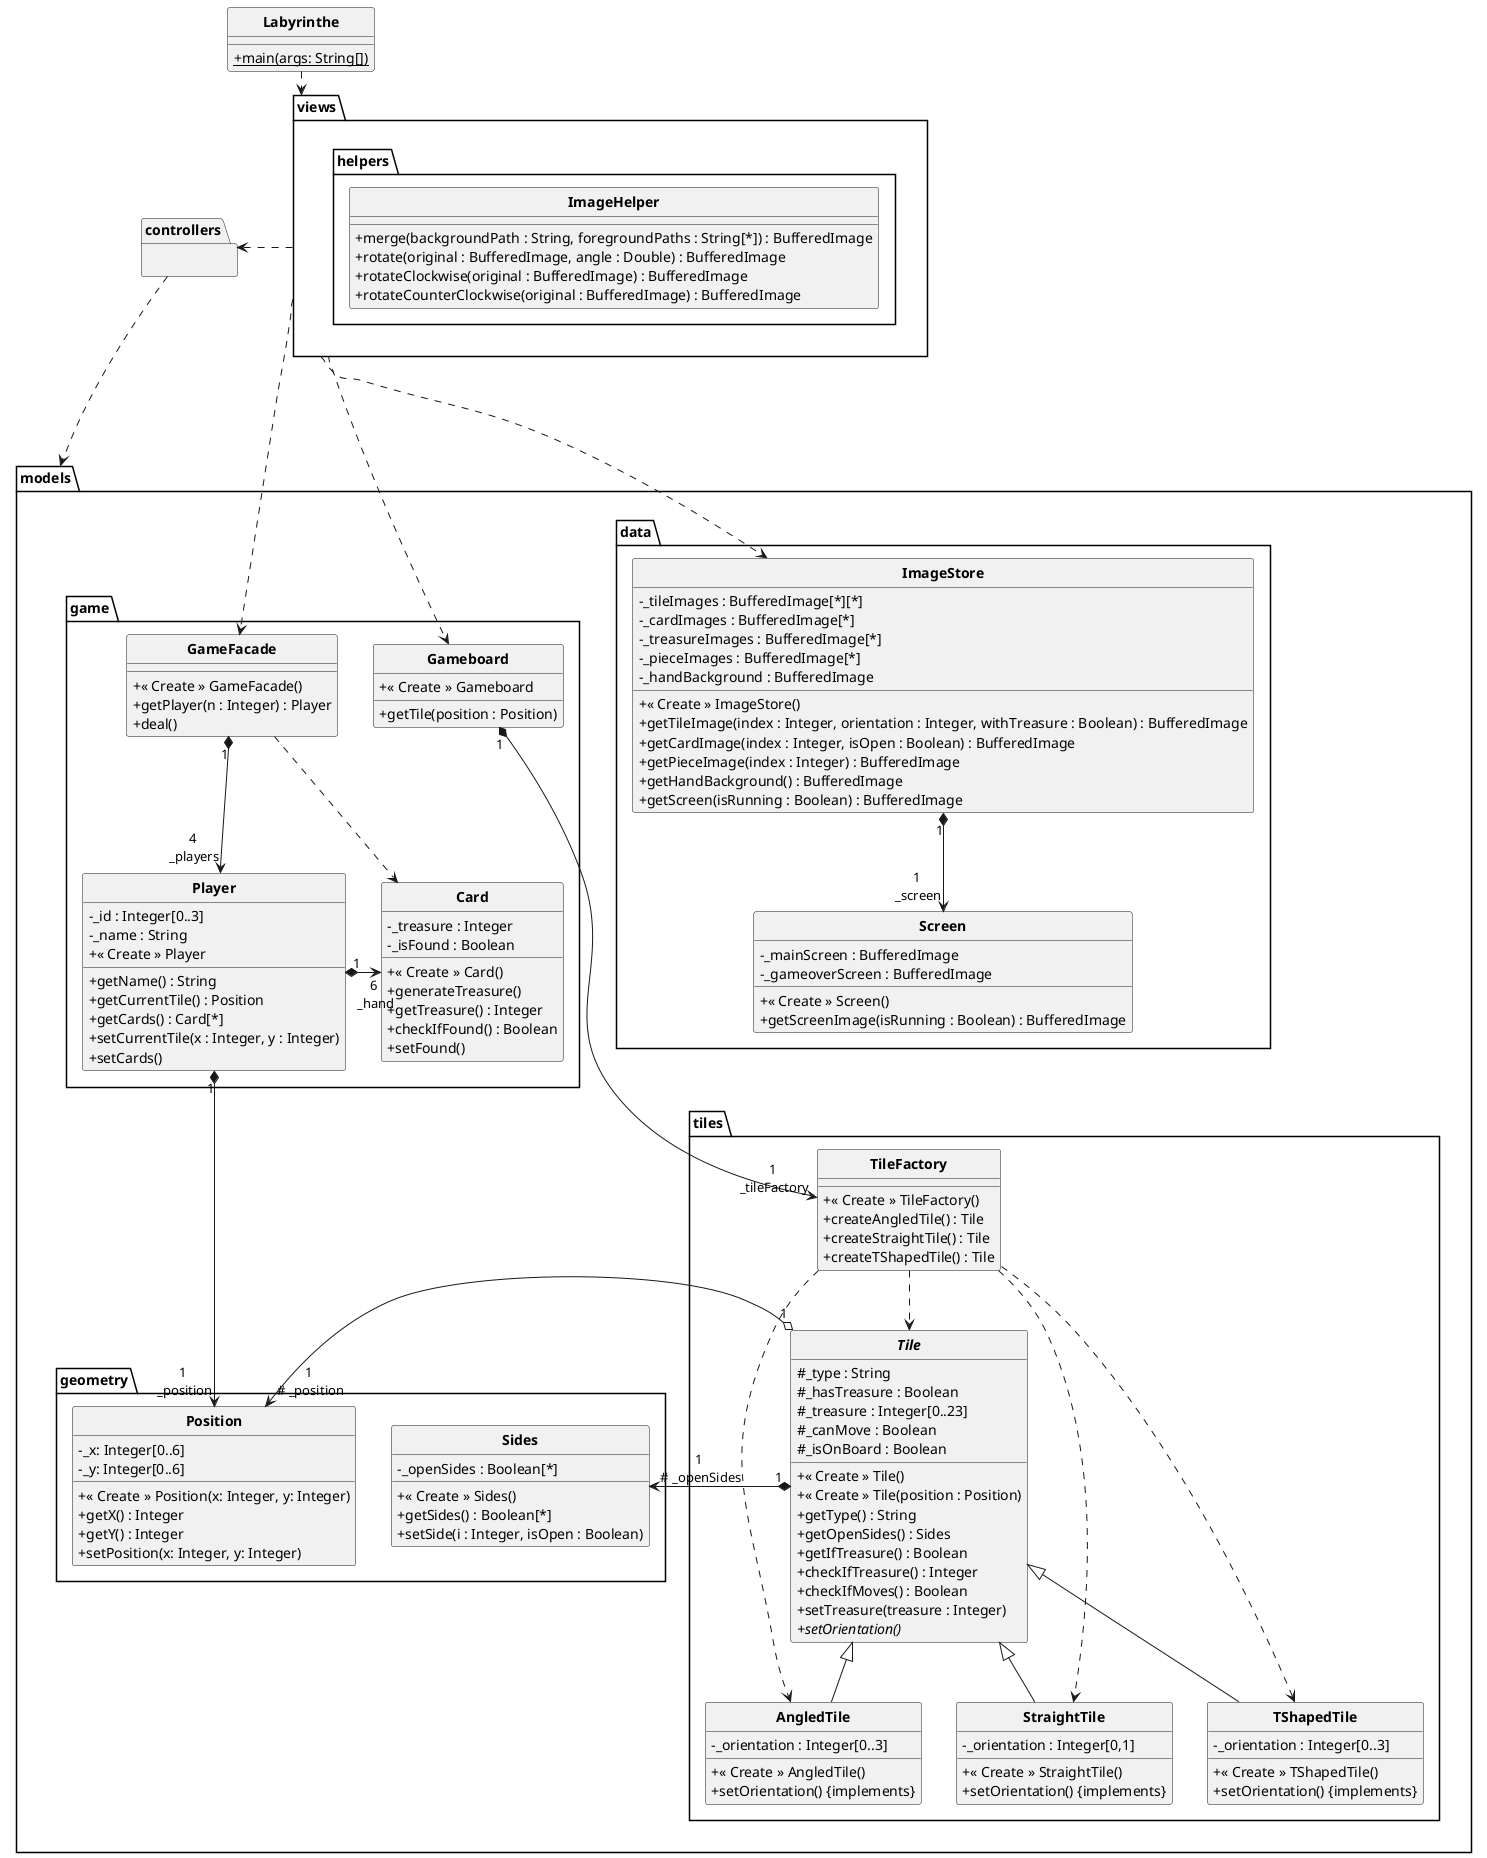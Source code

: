 @startuml Labyrinthe

skinparam style strictuml
skinparam classAttributeIconSize 0
skinparam classFontStyle Bold
hide enum methods

class Labyrinthe
{
    + {static} main(args: String[])
}

package views
{
	package helpers {
		'classe fournie :
		class ImageHelper {
			+ merge(backgroundPath : String, foregroundPaths : String[*]) : BufferedImage
			+ rotate(original : BufferedImage, angle : Double) : BufferedImage
			+ rotateClockwise(original : BufferedImage) : BufferedImage
			+ rotateCounterClockwise(original : BufferedImage) : BufferedImage
		}
	}
}

package controllers
{

}

package models
{
	package tiles {
		class TileFactory {
			+ « Create » TileFactory()
			+ createAngledTile() : Tile
			+ createStraightTile() : Tile
			+ createTShapedTile() : Tile
		}

		abstract class Tile {
			# _type : String
			# _hasTreasure : Boolean
			# _treasure : Integer[0..23]
			# _canMove : Boolean
			# _isOnBoard : Boolean
			+ « Create » Tile()
			+ « Create » Tile(position : Position)
			+ getType() : String
			'récupérer les voies de passage :
			+ getOpenSides() : Sides
			+ getIfTreasure() : Boolean
			+ checkIfTreasure() : Integer
			+ checkIfMoves() : Boolean
			+ setTreasure(treasure : Integer)
			+ {abstract} setOrientation()
		}
		class AngledTile extends Tile {
			- _orientation : Integer[0..3]
			+ « Create » AngledTile()
			+ setOrientation() {implements}
		}
		class StraightTile extends Tile {
			- _orientation : Integer[0,1]
			+ « Create » StraightTile()
			+ setOrientation() {implements}
		}
		class TShapedTile extends Tile {
			- _orientation : Integer[0..3]
			+ « Create » TShapedTile()
			+ setOrientation() {implements}
		}
	}

	package geometry {
		class Sides {
			- _openSides : Boolean[*]
			+ « Create » Sides()
			+ getSides() : Boolean[*]
			+ setSide(i : Integer, isOpen : Boolean)
		}

		class Position {
			- _x: Integer[0..6]
			- _y: Integer[0..6]
			+ « Create » Position(x: Integer, y: Integer)
			+ getX() : Integer
			+ getY() : Integer
			+ setPosition(x: Integer, y: Integer)
		}
	}

	package game {

		class GameFacade {
            + « Create » GameFacade()
            'On instancie les cartes et on fait l'attribution ici
            + getPlayer(n : Integer) : Player
            + deal()
		}

		class Gameboard {
            + « Create » Gameboard
            'Et pour la tuile libre ? (-1, -1) ?
            + getTile(position : Position)
		}
		'class Hallway {}

		class Card {
		    - _treasure : Integer
		    ' si l'objectif est rempli
			- _isFound : Boolean
			' génération du trésor aléatoire, dans la limite des trésors encore disponibles
			+ « Create » Card()
			+ generateTreasure()
            + getTreasure() : Integer
            + checkIfFound() : Boolean
            ' Un trésor trouvé ne peut pas être re-caché, on ne peut donc pas remettre isFound à false
            + setFound()
		}

		class Player {
			- _id : Integer[0..3]
			- _name : String
			+ « Create » Player
			+ getName() : String
			+ getCurrentTile() : Position
			+ getCards() : Card[*]
			+ setCurrentTile(x : Integer, y : Integer)
			+ setCards()
		}
    }

    package data {
		class ImageStore {
			'pour chaque tuile, ses positions :
			- _tileImages : BufferedImage[*][*]
			 'recto et verso de la carte, sans dessin :
			- _cardImages : BufferedImage[*]
			'à superposer avec les tuiles et les cartes :
			- _treasureImages : BufferedImage[*]
			'4 pions de couleurs différentes :
			- _pieceImages : BufferedImage[*]
			'zone joueur :
			- _handBackground : BufferedImage
			+ « Create » ImageStore()
			+ getTileImage(index : Integer, orientation : Integer, withTreasure : Boolean) : BufferedImage
			+ getCardImage(index : Integer, isOpen : Boolean) : BufferedImage
			+ getPieceImage(index : Integer) : BufferedImage
			+ getHandBackground() : BufferedImage
			+ getScreen(isRunning : Boolean) : BufferedImage
		}

		class Screen {
			- _mainScreen : BufferedImage
			- _gameoverScreen : BufferedImage
			+ « Create » Screen()
			'si le jeu est toujours en cours, retourner l'écran principal :
			+ getScreenImage(isRunning : Boolean) : BufferedImage
		}
	}
}

Labyrinthe ..> views
views ....> ImageStore
views ....> GameFacade
views ....> Gameboard
views .> controllers
controllers ..> models

'Gameboard "1" *--> "6\n _hallways" Hallway
Gameboard "1" *---> "1\n _tileFactory" TileFactory
Player "1" *-> "6\n _hand" Card
Player "1" *--> "1\n _position" Position
GameFacade "1" *--> "4\n _players" Player
GameFacade ..> Card
ImageStore "1" *--> "1\n _screen" Screen
Tile "1" o-> "1\n # _position" Position
Tile "1" *-> "1\n # _openSides" Sides
TileFactory ..> AngledTile
TileFactory ..> StraightTile
TileFactory ..> TShapedTile
TileFactory ..> Tile
@enduml
